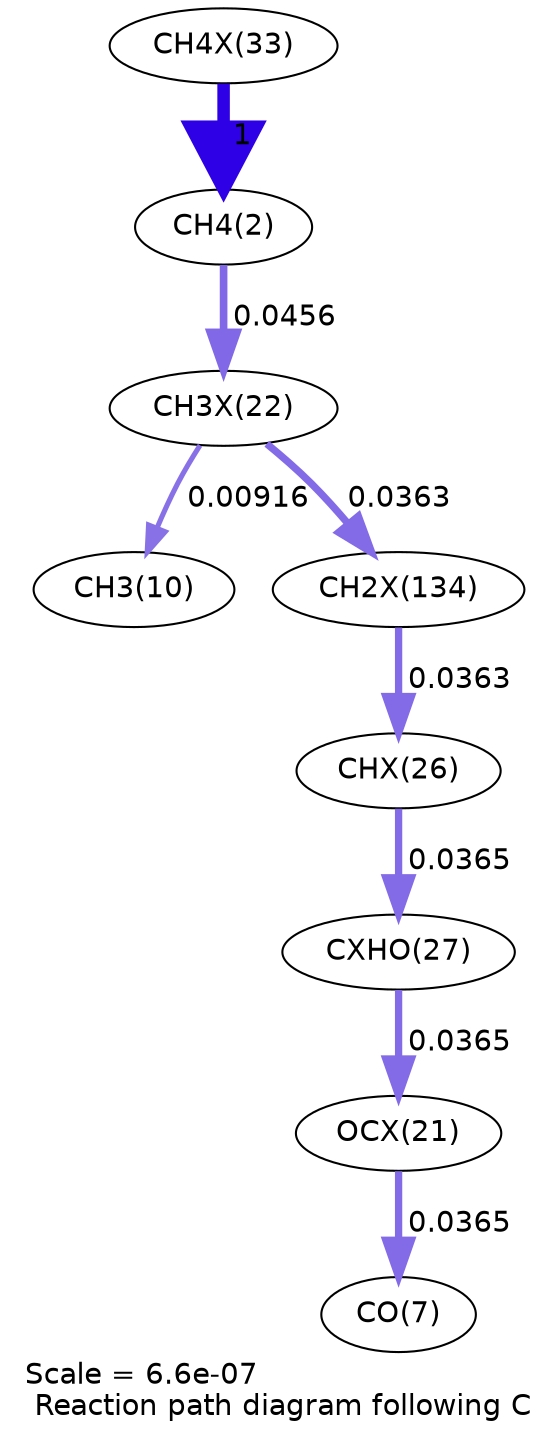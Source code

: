 digraph reaction_paths {
center=1;
s31 -> s4[fontname="Helvetica", penwidth=6, arrowsize=3, color="0.7, 1.5, 0.9"
, label=" 1"];
s4 -> s26[fontname="Helvetica", penwidth=3.67, arrowsize=1.83, color="0.7, 0.546, 0.9"
, label=" 0.0456"];
s26 -> s12[fontname="Helvetica", penwidth=2.46, arrowsize=1.23, color="0.7, 0.509, 0.9"
, label=" 0.00916"];
s26 -> s40[fontname="Helvetica", penwidth=3.5, arrowsize=1.75, color="0.7, 0.536, 0.9"
, label=" 0.0363"];
s40 -> s29[fontname="Helvetica", penwidth=3.5, arrowsize=1.75, color="0.7, 0.536, 0.9"
, label=" 0.0363"];
s29 -> s30[fontname="Helvetica", penwidth=3.5, arrowsize=1.75, color="0.7, 0.537, 0.9"
, label=" 0.0365"];
s30 -> s25[fontname="Helvetica", penwidth=3.5, arrowsize=1.75, color="0.7, 0.537, 0.9"
, label=" 0.0365"];
s25 -> s9[fontname="Helvetica", penwidth=3.5, arrowsize=1.75, color="0.7, 0.537, 0.9"
, label=" 0.0365"];
s4 [ fontname="Helvetica", label="CH4(2)"];
s9 [ fontname="Helvetica", label="CO(7)"];
s12 [ fontname="Helvetica", label="CH3(10)"];
s25 [ fontname="Helvetica", label="OCX(21)"];
s26 [ fontname="Helvetica", label="CH3X(22)"];
s29 [ fontname="Helvetica", label="CHX(26)"];
s30 [ fontname="Helvetica", label="CXHO(27)"];
s31 [ fontname="Helvetica", label="CH4X(33)"];
s40 [ fontname="Helvetica", label="CH2X(134)"];
 label = "Scale = 6.6e-07\l Reaction path diagram following C";
 fontname = "Helvetica";
}
